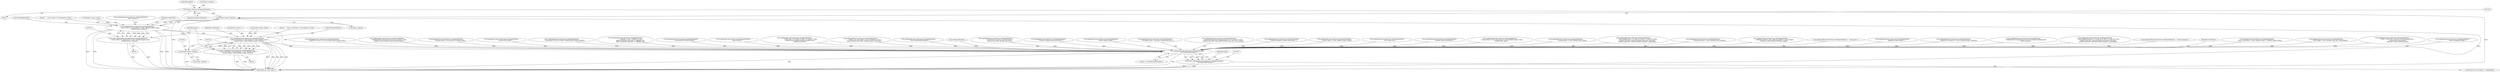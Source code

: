 digraph "0_ImageMagick_9eedb5660f1704cde8e8cd784c5c2a09dd2fd60f_0@pointer" {
"1007290" [label="(Call,image->dispose=BackgroundDispose)"];
"1007325" [label="(Call,(double) image->dispose)"];
"1007316" [label="(Call,LogMagickEvent(CoderEvent,GetMagickModule(),\n        \"    scene 0 delay=%.20g dispose=%.20g\",(double) image->delay,\n        (double) image->dispose))"];
"1007314" [label="(Call,(void) LogMagickEvent(CoderEvent,GetMagickModule(),\n        \"    scene 0 delay=%.20g dispose=%.20g\",(double) image->delay,\n        (double) image->dispose))"];
"1007344" [label="(Call,LogMagickEvent(CoderEvent,GetMagickModule(),\n          \"    scene %.20g delay=%.20g dispose=%.20g\",(double) scene++,\n          (double) image->delay,(double) image->dispose))"];
"1007342" [label="(Call,(void) LogMagickEvent(CoderEvent,GetMagickModule(),\n          \"    scene %.20g delay=%.20g dispose=%.20g\",(double) scene++,\n          (double) image->delay,(double) image->dispose))"];
"1007368" [label="(Call,LogMagickEvent(CoderEvent,GetMagickModule(),\n      \"  exit ReadOneJNGImage();\"))"];
"1007366" [label="(Call,(void) LogMagickEvent(CoderEvent,GetMagickModule(),\n      \"  exit ReadOneJNGImage();\"))"];
"1007357" [label="(Call,(double) image->dispose)"];
"1006215" [label="(Call,LogMagickEvent(CoderEvent,GetMagickModule(),\n                    \"  Finished MAGN processing\"))"];
"1007320" [label="(Call,(double) image->delay)"];
"1007374" [label="(MethodReturn,static Image *)"];
"1007373" [label="(Identifier,image)"];
"1007357" [label="(Call,(double) image->dispose)"];
"1007352" [label="(Call,(double) image->delay)"];
"1007062" [label="(Call,LogMagickEvent(CoderEvent,GetMagickModule(),\n        \"  image->delay=%.20g, final_delay=%.20g\",(double) image->delay,\n        (double) final_delay))"];
"1007297" [label="(Identifier,logging)"];
"1007347" [label="(Literal,\"    scene %.20g delay=%.20g dispose=%.20g\")"];
"1007310" [label="(Call,LogMagickEvent(CoderEvent,GetMagickModule(),\n        \"  After coalesce:\"))"];
"1002199" [label="(Call,LogMagickEvent(CoderEvent,GetMagickModule(),\n                            \"    Framing_delay=%.20g\",(double) frame_delay))"];
"1007346" [label="(Call,GetMagickModule())"];
"1002532" [label="(Call,LogMagickEvent(CoderEvent,GetMagickModule(),\n                    \"  Insert backgd layer, L=%.20g, R=%.20g T=%.20g, B=%.20g\",\n                    (double) mng_info->clip.left,(double) mng_info->clip.right,\n                    (double) mng_info->clip.top,(double) mng_info->clip.bottom))"];
"1002260" [label="(Call,LogMagickEvent(CoderEvent,GetMagickModule(),\n                            \"    Framing_timeout=%.20g\",(double) frame_timeout))"];
"1007290" [label="(Call,image->dispose=BackgroundDispose)"];
"1002386" [label="(Call,LogMagickEvent(CoderEvent,GetMagickModule(),\n                \"   subframe_width=%.20g, subframe_height=%.20g\",(double)\n                subframe_width,(double) subframe_height))"];
"1006901" [label="(Call,LogMagickEvent(CoderEvent,GetMagickModule(),\"  Corrupt list\"))"];
"1007362" [label="(ControlStructure,if (logging != MagickFalse))"];
"1007371" [label="(Literal,\"  exit ReadOneJNGImage();\")"];
"1007342" [label="(Call,(void) LogMagickEvent(CoderEvent,GetMagickModule(),\n          \"    scene %.20g delay=%.20g dispose=%.20g\",(double) scene++,\n          (double) image->delay,(double) image->dispose))"];
"1007299" [label="(Block,)"];
"1004091" [label="(Call,LogMagickEvent(CoderEvent,GetMagickModule(),\n                \"  Skipping invisible object\"))"];
"1005747" [label="(Call,LogMagickEvent(CoderEvent,GetMagickModule(),\n                    \"    Magnify the columns to %.20g\",(double) image->columns))"];
"1004650" [label="(Call,LogMagickEvent(CoderEvent,GetMagickModule(),\n            \"  Seeking back to beginning of %c%c%c%c chunk\",type[0],type[1],\n            type[2],type[3]))"];
"1004476" [label="(Call,LogMagickEvent(CoderEvent,GetMagickModule(),\n                \"  Insert background layer, L=%.20g, R=%.20g T=%.20g, B=%.20g\",\n                (double) mng_info->clip.left,(double) mng_info->clip.right,\n                (double) mng_info->clip.top,(double) mng_info->clip.bottom))"];
"1007147" [label="(Call,LogMagickEvent(CoderEvent,GetMagickModule(),\"  Coalesce Images\"))"];
"1007369" [label="(Identifier,CoderEvent)"];
"1007118" [label="(Call,LogMagickEvent(CoderEvent,GetMagickModule(),\n          \"    scene %.20g delay=%.20g\",(double) scene++,(double) image->delay))"];
"1000775" [label="(Call,LogMagickEvent(CoderEvent,GetMagickModule(),\n                  \"  MNG height: %.20g\",(double) mng_info->mng_height))"];
"1007316" [label="(Call,LogMagickEvent(CoderEvent,GetMagickModule(),\n        \"    scene 0 delay=%.20g dispose=%.20g\",(double) image->delay,\n        (double) image->dispose))"];
"1003126" [label="(Call,LogMagickEvent(CoderEvent,GetMagickModule(),\n                          \"  ENDL: LOOP level %.20g has %.20g remaining iters \",\n                            (double) loop_level,(double)\n                            mng_info->loop_count[loop_level]))"];
"1000181" [label="(Block,)"];
"1007291" [label="(Call,image->dispose)"];
"1007345" [label="(Identifier,CoderEvent)"];
"1005016" [label="(Call,LogMagickEvent(CoderEvent,GetMagickModule(),\n                    \"    Allocate magnified image\"))"];
"1005193" [label="(Call,LogMagickEvent(CoderEvent,GetMagickModule(),\n                    \"    Magnify the rows to %.20g\",(double) large_image->rows))"];
"1000457" [label="(Call,LogMagickEvent(CoderEvent,GetMagickModule(),\n           \"  Reading MNG chunk type %c%c%c%c, length: %.20g\",\n           type[0],type[1],type[2],type[3],(double) length))"];
"1002085" [label="(Call,LogMagickEvent(CoderEvent,GetMagickModule(),\n                \"    Framing_mode=%d\",mng_info->framing_mode))"];
"1007327" [label="(Call,image->dispose)"];
"1006373" [label="(Call,LogMagickEvent(CoderEvent,GetMagickModule(),\n                \"  Crop the PNG image\"))"];
"1004048" [label="(Call,LogMagickEvent(CoderEvent,GetMagickModule(),\n            \"  Processing %c%c%c%c chunk\",type[0],type[1],type[2],type[3]))"];
"1007314" [label="(Call,(void) LogMagickEvent(CoderEvent,GetMagickModule(),\n        \"    scene 0 delay=%.20g dispose=%.20g\",(double) image->delay,\n        (double) image->dispose))"];
"1001307" [label="(Call,LogMagickEvent(CoderEvent,GetMagickModule(),\n                          \"  x_off[%d]: %.20g,  y_off[%d]: %.20g\",\n                          object_id,(double) mng_info->x_off[object_id],\n                          object_id,(double) mng_info->y_off[object_id]))"];
"1007337" [label="(Block,)"];
"1007294" [label="(Identifier,BackgroundDispose)"];
"1004786" [label="(Call,LogMagickEvent(CoderEvent,GetMagickModule(),\n                \"  Processing MNG MAGN chunk\"))"];
"1007344" [label="(Call,LogMagickEvent(CoderEvent,GetMagickModule(),\n          \"    scene %.20g delay=%.20g dispose=%.20g\",(double) scene++,\n          (double) image->delay,(double) image->dispose))"];
"1000676" [label="(Call,LogMagickEvent(CoderEvent,GetMagickModule(),\n                \"  Skip to IEND.\"))"];
"1002305" [label="(Call,LogMagickEvent(CoderEvent,GetMagickModule(),\n                            \"    Frame_clip: L=%.20g R=%.20g T=%.20g B=%.20g\",\n                            (double) fb.left,(double) fb.right,(double) fb.top,\n                            (double) fb.bottom))"];
"1001077" [label="(Call,LogMagickEvent(CoderEvent,GetMagickModule(),\n                  \"    repeat=%d,  final_delay=%.20g,  iterations=%.20g\",\n                  repeat,(double) final_delay, (double) image->iterations))"];
"1000269" [label="(Call,LogMagickEvent(CoderEvent,GetMagickModule(),\n    \"  Enter ReadOneMNGImage()\"))"];
"1007370" [label="(Call,GetMagickModule())"];
"1003010" [label="(Call,LogMagickEvent(CoderEvent,GetMagickModule(),\n                    \"  LOOP level %.20g has %.20g iterations \",\n                    (double) loop_level, (double) loop_iters))"];
"1007317" [label="(Identifier,CoderEvent)"];
"1006666" [label="(Call,LogMagickEvent(CoderEvent,GetMagickModule(),\n          \"  Finished reading image datastream.\"))"];
"1007359" [label="(Call,image->dispose)"];
"1005726" [label="(Call,LogMagickEvent(CoderEvent,GetMagickModule(),\n                    \"    Delete original image\"))"];
"1006713" [label="(Call,LogMagickEvent(CoderEvent,GetMagickModule(),\n          \"  No images found.  Inserting a background layer.\"))"];
"1007348" [label="(Call,(double) scene++)"];
"1007318" [label="(Call,GetMagickModule())"];
"1007333" [label="(Identifier,image)"];
"1007325" [label="(Call,(double) image->dispose)"];
"1004318" [label="(Call,LogMagickEvent(CoderEvent,GetMagickModule(),\n                    \"  Inserted transparent background layer, W=%.20g, H=%.20g\",\n                    (double) mng_info->mng_width,(double) mng_info->mng_height))"];
"1006687" [label="(Call,LogMagickEvent(CoderEvent,GetMagickModule(),\n      \"  Finished reading all image datastreams.\"))"];
"1007366" [label="(Call,(void) LogMagickEvent(CoderEvent,GetMagickModule(),\n      \"  exit ReadOneJNGImage();\"))"];
"1007095" [label="(Call,LogMagickEvent(CoderEvent,GetMagickModule(),\n        \"    scene 0 delay=%.20g\",(double) image->delay))"];
"1006943" [label="(Call,LogMagickEvent(CoderEvent,GetMagickModule(),\n            \"  First image null\"))"];
"1007319" [label="(Literal,\"    scene 0 delay=%.20g dispose=%.20g\")"];
"1007368" [label="(Call,LogMagickEvent(CoderEvent,GetMagickModule(),\n      \"  exit ReadOneJNGImage();\"))"];
"1007290" -> "1000181"  [label="AST: "];
"1007290" -> "1007294"  [label="CFG: "];
"1007291" -> "1007290"  [label="AST: "];
"1007294" -> "1007290"  [label="AST: "];
"1007297" -> "1007290"  [label="CFG: "];
"1007290" -> "1007374"  [label="DDG: "];
"1007290" -> "1007374"  [label="DDG: "];
"1007290" -> "1007325"  [label="DDG: "];
"1007325" -> "1007316"  [label="AST: "];
"1007325" -> "1007327"  [label="CFG: "];
"1007326" -> "1007325"  [label="AST: "];
"1007327" -> "1007325"  [label="AST: "];
"1007316" -> "1007325"  [label="CFG: "];
"1007325" -> "1007374"  [label="DDG: "];
"1007325" -> "1007316"  [label="DDG: "];
"1007325" -> "1007357"  [label="DDG: "];
"1007316" -> "1007314"  [label="AST: "];
"1007317" -> "1007316"  [label="AST: "];
"1007318" -> "1007316"  [label="AST: "];
"1007319" -> "1007316"  [label="AST: "];
"1007320" -> "1007316"  [label="AST: "];
"1007314" -> "1007316"  [label="CFG: "];
"1007316" -> "1007374"  [label="DDG: "];
"1007316" -> "1007374"  [label="DDG: "];
"1007316" -> "1007374"  [label="DDG: "];
"1007316" -> "1007374"  [label="DDG: "];
"1007316" -> "1007314"  [label="DDG: "];
"1007316" -> "1007314"  [label="DDG: "];
"1007316" -> "1007314"  [label="DDG: "];
"1007316" -> "1007314"  [label="DDG: "];
"1007316" -> "1007314"  [label="DDG: "];
"1007310" -> "1007316"  [label="DDG: "];
"1007320" -> "1007316"  [label="DDG: "];
"1007316" -> "1007344"  [label="DDG: "];
"1007316" -> "1007368"  [label="DDG: "];
"1007314" -> "1007299"  [label="AST: "];
"1007315" -> "1007314"  [label="AST: "];
"1007333" -> "1007314"  [label="CFG: "];
"1007314" -> "1007374"  [label="DDG: "];
"1007314" -> "1007374"  [label="DDG: "];
"1007344" -> "1007342"  [label="AST: "];
"1007344" -> "1007357"  [label="CFG: "];
"1007345" -> "1007344"  [label="AST: "];
"1007346" -> "1007344"  [label="AST: "];
"1007347" -> "1007344"  [label="AST: "];
"1007348" -> "1007344"  [label="AST: "];
"1007352" -> "1007344"  [label="AST: "];
"1007357" -> "1007344"  [label="AST: "];
"1007342" -> "1007344"  [label="CFG: "];
"1007344" -> "1007374"  [label="DDG: "];
"1007344" -> "1007374"  [label="DDG: "];
"1007344" -> "1007374"  [label="DDG: "];
"1007344" -> "1007374"  [label="DDG: "];
"1007344" -> "1007374"  [label="DDG: "];
"1007344" -> "1007342"  [label="DDG: "];
"1007344" -> "1007342"  [label="DDG: "];
"1007344" -> "1007342"  [label="DDG: "];
"1007344" -> "1007342"  [label="DDG: "];
"1007344" -> "1007342"  [label="DDG: "];
"1007344" -> "1007342"  [label="DDG: "];
"1007352" -> "1007344"  [label="DDG: "];
"1007357" -> "1007344"  [label="DDG: "];
"1007344" -> "1007368"  [label="DDG: "];
"1007342" -> "1007337"  [label="AST: "];
"1007343" -> "1007342"  [label="AST: "];
"1007333" -> "1007342"  [label="CFG: "];
"1007342" -> "1007374"  [label="DDG: "];
"1007342" -> "1007374"  [label="DDG: "];
"1007368" -> "1007366"  [label="AST: "];
"1007368" -> "1007371"  [label="CFG: "];
"1007369" -> "1007368"  [label="AST: "];
"1007370" -> "1007368"  [label="AST: "];
"1007371" -> "1007368"  [label="AST: "];
"1007366" -> "1007368"  [label="CFG: "];
"1007368" -> "1007374"  [label="DDG: "];
"1007368" -> "1007374"  [label="DDG: "];
"1007368" -> "1007366"  [label="DDG: "];
"1007368" -> "1007366"  [label="DDG: "];
"1007368" -> "1007366"  [label="DDG: "];
"1002305" -> "1007368"  [label="DDG: "];
"1006373" -> "1007368"  [label="DDG: "];
"1007118" -> "1007368"  [label="DDG: "];
"1001077" -> "1007368"  [label="DDG: "];
"1004091" -> "1007368"  [label="DDG: "];
"1006901" -> "1007368"  [label="DDG: "];
"1004318" -> "1007368"  [label="DDG: "];
"1006687" -> "1007368"  [label="DDG: "];
"1006943" -> "1007368"  [label="DDG: "];
"1007062" -> "1007368"  [label="DDG: "];
"1005747" -> "1007368"  [label="DDG: "];
"1002532" -> "1007368"  [label="DDG: "];
"1003010" -> "1007368"  [label="DDG: "];
"1000676" -> "1007368"  [label="DDG: "];
"1004786" -> "1007368"  [label="DDG: "];
"1002386" -> "1007368"  [label="DDG: "];
"1005726" -> "1007368"  [label="DDG: "];
"1000775" -> "1007368"  [label="DDG: "];
"1005016" -> "1007368"  [label="DDG: "];
"1006713" -> "1007368"  [label="DDG: "];
"1001307" -> "1007368"  [label="DDG: "];
"1004048" -> "1007368"  [label="DDG: "];
"1002199" -> "1007368"  [label="DDG: "];
"1004650" -> "1007368"  [label="DDG: "];
"1004476" -> "1007368"  [label="DDG: "];
"1003126" -> "1007368"  [label="DDG: "];
"1005193" -> "1007368"  [label="DDG: "];
"1006666" -> "1007368"  [label="DDG: "];
"1002260" -> "1007368"  [label="DDG: "];
"1006215" -> "1007368"  [label="DDG: "];
"1000457" -> "1007368"  [label="DDG: "];
"1007095" -> "1007368"  [label="DDG: "];
"1000269" -> "1007368"  [label="DDG: "];
"1007147" -> "1007368"  [label="DDG: "];
"1002085" -> "1007368"  [label="DDG: "];
"1007366" -> "1007362"  [label="AST: "];
"1007367" -> "1007366"  [label="AST: "];
"1007373" -> "1007366"  [label="CFG: "];
"1007366" -> "1007374"  [label="DDG: "];
"1007366" -> "1007374"  [label="DDG: "];
"1007357" -> "1007359"  [label="CFG: "];
"1007358" -> "1007357"  [label="AST: "];
"1007359" -> "1007357"  [label="AST: "];
"1007357" -> "1007374"  [label="DDG: "];
}
